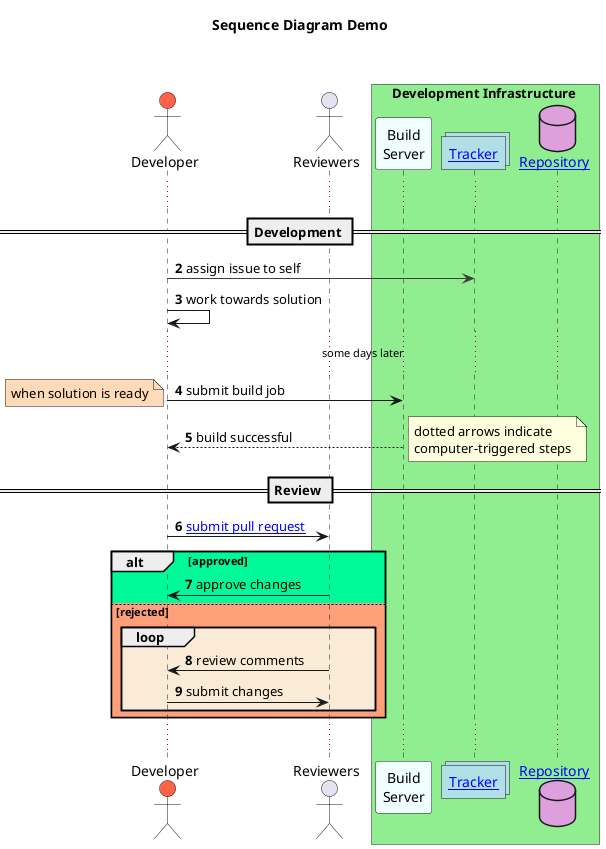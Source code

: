 @startuml
title **Sequence Diagram Demo**\n\n

actor Developer as Dev  #Tomato
actor Reviewers

box Development Infrastructure #LightGreen
    participant "Build\nServer" as Build #Azure
    collections "[[https://github.com/dragondive/hebi/issues Tracker]]" as Tracker #PowderBlue
    database "[[https://github.com/dragondive/hebi Repository]]" as Repository #Plum
end box

autonumber 2
...
== Development ==
Dev -[#404032]> Tracker : assign issue to self
Dev -> Dev : work towards solution

... some days later ...
Dev -> Build : submit build job
note left #PeachPuff : when solution is ready
Build --> Dev : build successful
note right: dotted arrows indicate\ncomputer-triggered steps

== Review ==
Dev ->  Reviewers : [[https://github.com/dragondive/hebi/compare submit pull request]]
alt #MediumSpringGreen approved
    Reviewers -> Dev : approve changes
else #LightSalmon rejected
    loop #AntiqueWhite
        Dev <- Reviewers : review comments
        Dev -> Reviewers : submit changes
    end loop
end alt
...

@enduml
